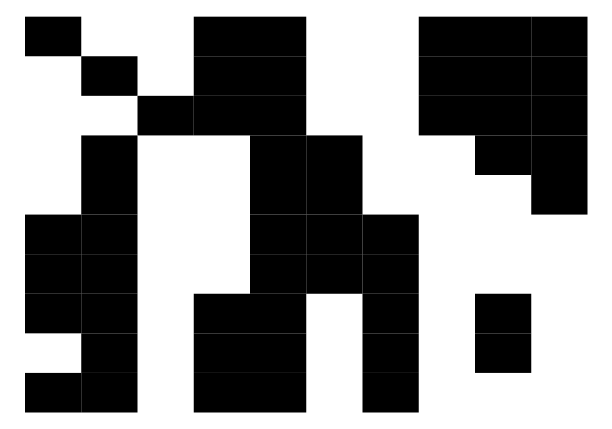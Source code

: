digraph grafica{

        tbl [

        shape=plaintext

        label=<

        <table border="0" cellborder = "0" cellspacing="0">
<tr><td bgcolor="black">     </td><td>    </td><td>    </td><td bgcolor="black">     </td><td bgcolor="black">     </td><td>    </td><td>    </td><td bgcolor="black">     </td><td bgcolor="black">     </td><td bgcolor="black">     </td></tr>
<tr><td>    </td><td bgcolor="black">     </td><td>    </td><td bgcolor="black">     </td><td bgcolor="black">     </td><td>    </td><td>    </td><td bgcolor="black">     </td><td bgcolor="black">     </td><td bgcolor="black">     </td></tr>
<tr><td>    </td><td>    </td><td bgcolor="black">     </td><td bgcolor="black">     </td><td bgcolor="black">     </td><td>    </td><td>    </td><td bgcolor="black">     </td><td bgcolor="black">     </td><td bgcolor="black">     </td></tr>
<tr><td>    </td><td bgcolor="black">     </td><td>    </td><td>    </td><td bgcolor="black">     </td><td bgcolor="black">     </td><td>    </td><td>    </td><td bgcolor="black">     </td><td bgcolor="black">     </td></tr>
<tr><td>    </td><td bgcolor="black">     </td><td>    </td><td>    </td><td bgcolor="black">     </td><td bgcolor="black">     </td><td>    </td><td>    </td><td>    </td><td bgcolor="black">     </td></tr>
<tr><td bgcolor="black">     </td><td bgcolor="black">     </td><td>    </td><td>    </td><td bgcolor="black">     </td><td bgcolor="black">     </td><td bgcolor="black">     </td><td>    </td><td>    </td><td>    </td></tr>
<tr><td bgcolor="black">     </td><td bgcolor="black">     </td><td>    </td><td>    </td><td bgcolor="black">     </td><td bgcolor="black">     </td><td bgcolor="black">     </td><td>    </td><td>    </td><td>    </td></tr>
<tr><td bgcolor="black">     </td><td bgcolor="black">     </td><td>    </td><td bgcolor="black">     </td><td bgcolor="black">     </td><td>    </td><td bgcolor="black">     </td><td>    </td><td bgcolor="black">     </td><td>    </td></tr>
<tr><td>    </td><td bgcolor="black">     </td><td>    </td><td bgcolor="black">     </td><td bgcolor="black">     </td><td>    </td><td bgcolor="black">     </td><td>    </td><td bgcolor="black">     </td><td>    </td></tr>
<tr><td bgcolor="black">     </td><td bgcolor="black">     </td><td>    </td><td bgcolor="black">     </td><td bgcolor="black">     </td><td>    </td><td bgcolor="black">     </td><td>    </td><td>    </td><td>    </td></tr></table>
                    >];
                }